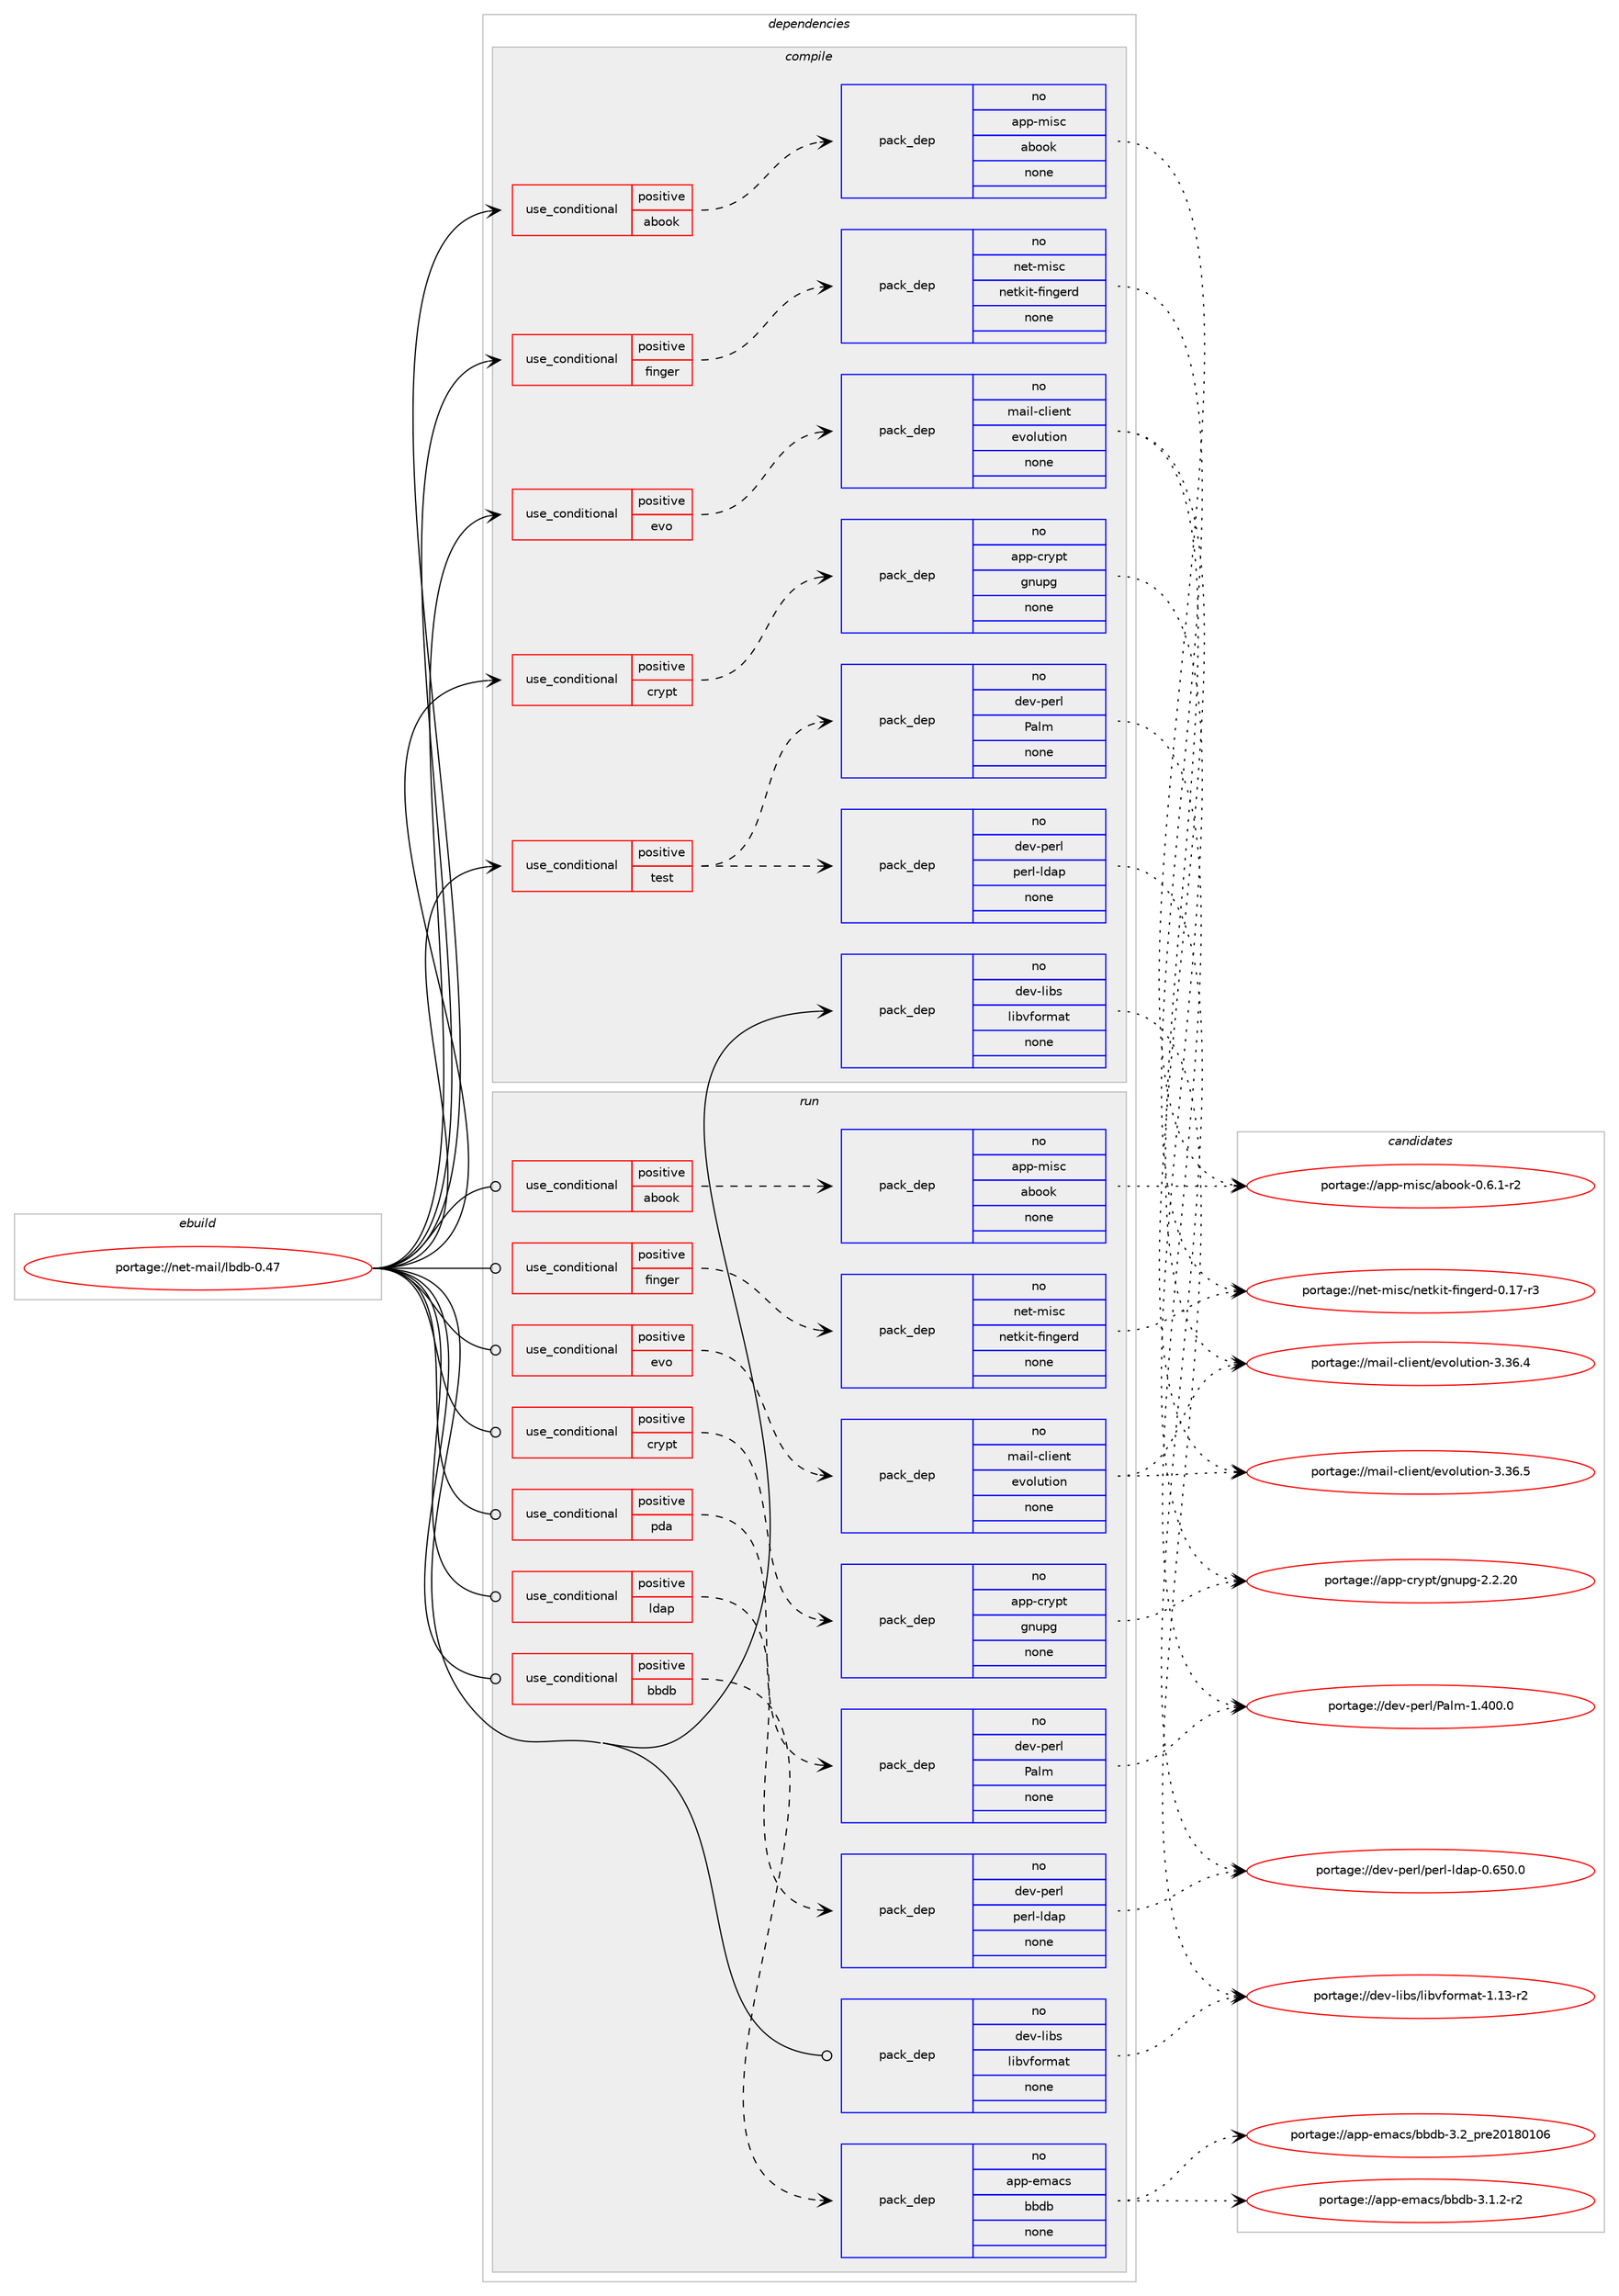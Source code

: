 digraph prolog {

# *************
# Graph options
# *************

newrank=true;
concentrate=true;
compound=true;
graph [rankdir=LR,fontname=Helvetica,fontsize=10,ranksep=1.5];#, ranksep=2.5, nodesep=0.2];
edge  [arrowhead=vee];
node  [fontname=Helvetica,fontsize=10];

# **********
# The ebuild
# **********

subgraph cluster_leftcol {
color=gray;
rank=same;
label=<<i>ebuild</i>>;
id [label="portage://net-mail/lbdb-0.47", color=red, width=4, href="../net-mail/lbdb-0.47.svg"];
}

# ****************
# The dependencies
# ****************

subgraph cluster_midcol {
color=gray;
label=<<i>dependencies</i>>;
subgraph cluster_compile {
fillcolor="#eeeeee";
style=filled;
label=<<i>compile</i>>;
subgraph cond588 {
dependency3937 [label=<<TABLE BORDER="0" CELLBORDER="1" CELLSPACING="0" CELLPADDING="4"><TR><TD ROWSPAN="3" CELLPADDING="10">use_conditional</TD></TR><TR><TD>positive</TD></TR><TR><TD>abook</TD></TR></TABLE>>, shape=none, color=red];
subgraph pack3280 {
dependency3938 [label=<<TABLE BORDER="0" CELLBORDER="1" CELLSPACING="0" CELLPADDING="4" WIDTH="220"><TR><TD ROWSPAN="6" CELLPADDING="30">pack_dep</TD></TR><TR><TD WIDTH="110">no</TD></TR><TR><TD>app-misc</TD></TR><TR><TD>abook</TD></TR><TR><TD>none</TD></TR><TR><TD></TD></TR></TABLE>>, shape=none, color=blue];
}
dependency3937:e -> dependency3938:w [weight=20,style="dashed",arrowhead="vee"];
}
id:e -> dependency3937:w [weight=20,style="solid",arrowhead="vee"];
subgraph cond589 {
dependency3939 [label=<<TABLE BORDER="0" CELLBORDER="1" CELLSPACING="0" CELLPADDING="4"><TR><TD ROWSPAN="3" CELLPADDING="10">use_conditional</TD></TR><TR><TD>positive</TD></TR><TR><TD>crypt</TD></TR></TABLE>>, shape=none, color=red];
subgraph pack3281 {
dependency3940 [label=<<TABLE BORDER="0" CELLBORDER="1" CELLSPACING="0" CELLPADDING="4" WIDTH="220"><TR><TD ROWSPAN="6" CELLPADDING="30">pack_dep</TD></TR><TR><TD WIDTH="110">no</TD></TR><TR><TD>app-crypt</TD></TR><TR><TD>gnupg</TD></TR><TR><TD>none</TD></TR><TR><TD></TD></TR></TABLE>>, shape=none, color=blue];
}
dependency3939:e -> dependency3940:w [weight=20,style="dashed",arrowhead="vee"];
}
id:e -> dependency3939:w [weight=20,style="solid",arrowhead="vee"];
subgraph cond590 {
dependency3941 [label=<<TABLE BORDER="0" CELLBORDER="1" CELLSPACING="0" CELLPADDING="4"><TR><TD ROWSPAN="3" CELLPADDING="10">use_conditional</TD></TR><TR><TD>positive</TD></TR><TR><TD>evo</TD></TR></TABLE>>, shape=none, color=red];
subgraph pack3282 {
dependency3942 [label=<<TABLE BORDER="0" CELLBORDER="1" CELLSPACING="0" CELLPADDING="4" WIDTH="220"><TR><TD ROWSPAN="6" CELLPADDING="30">pack_dep</TD></TR><TR><TD WIDTH="110">no</TD></TR><TR><TD>mail-client</TD></TR><TR><TD>evolution</TD></TR><TR><TD>none</TD></TR><TR><TD></TD></TR></TABLE>>, shape=none, color=blue];
}
dependency3941:e -> dependency3942:w [weight=20,style="dashed",arrowhead="vee"];
}
id:e -> dependency3941:w [weight=20,style="solid",arrowhead="vee"];
subgraph cond591 {
dependency3943 [label=<<TABLE BORDER="0" CELLBORDER="1" CELLSPACING="0" CELLPADDING="4"><TR><TD ROWSPAN="3" CELLPADDING="10">use_conditional</TD></TR><TR><TD>positive</TD></TR><TR><TD>finger</TD></TR></TABLE>>, shape=none, color=red];
subgraph pack3283 {
dependency3944 [label=<<TABLE BORDER="0" CELLBORDER="1" CELLSPACING="0" CELLPADDING="4" WIDTH="220"><TR><TD ROWSPAN="6" CELLPADDING="30">pack_dep</TD></TR><TR><TD WIDTH="110">no</TD></TR><TR><TD>net-misc</TD></TR><TR><TD>netkit-fingerd</TD></TR><TR><TD>none</TD></TR><TR><TD></TD></TR></TABLE>>, shape=none, color=blue];
}
dependency3943:e -> dependency3944:w [weight=20,style="dashed",arrowhead="vee"];
}
id:e -> dependency3943:w [weight=20,style="solid",arrowhead="vee"];
subgraph cond592 {
dependency3945 [label=<<TABLE BORDER="0" CELLBORDER="1" CELLSPACING="0" CELLPADDING="4"><TR><TD ROWSPAN="3" CELLPADDING="10">use_conditional</TD></TR><TR><TD>positive</TD></TR><TR><TD>test</TD></TR></TABLE>>, shape=none, color=red];
subgraph pack3284 {
dependency3946 [label=<<TABLE BORDER="0" CELLBORDER="1" CELLSPACING="0" CELLPADDING="4" WIDTH="220"><TR><TD ROWSPAN="6" CELLPADDING="30">pack_dep</TD></TR><TR><TD WIDTH="110">no</TD></TR><TR><TD>dev-perl</TD></TR><TR><TD>Palm</TD></TR><TR><TD>none</TD></TR><TR><TD></TD></TR></TABLE>>, shape=none, color=blue];
}
dependency3945:e -> dependency3946:w [weight=20,style="dashed",arrowhead="vee"];
subgraph pack3285 {
dependency3947 [label=<<TABLE BORDER="0" CELLBORDER="1" CELLSPACING="0" CELLPADDING="4" WIDTH="220"><TR><TD ROWSPAN="6" CELLPADDING="30">pack_dep</TD></TR><TR><TD WIDTH="110">no</TD></TR><TR><TD>dev-perl</TD></TR><TR><TD>perl-ldap</TD></TR><TR><TD>none</TD></TR><TR><TD></TD></TR></TABLE>>, shape=none, color=blue];
}
dependency3945:e -> dependency3947:w [weight=20,style="dashed",arrowhead="vee"];
}
id:e -> dependency3945:w [weight=20,style="solid",arrowhead="vee"];
subgraph pack3286 {
dependency3948 [label=<<TABLE BORDER="0" CELLBORDER="1" CELLSPACING="0" CELLPADDING="4" WIDTH="220"><TR><TD ROWSPAN="6" CELLPADDING="30">pack_dep</TD></TR><TR><TD WIDTH="110">no</TD></TR><TR><TD>dev-libs</TD></TR><TR><TD>libvformat</TD></TR><TR><TD>none</TD></TR><TR><TD></TD></TR></TABLE>>, shape=none, color=blue];
}
id:e -> dependency3948:w [weight=20,style="solid",arrowhead="vee"];
}
subgraph cluster_compileandrun {
fillcolor="#eeeeee";
style=filled;
label=<<i>compile and run</i>>;
}
subgraph cluster_run {
fillcolor="#eeeeee";
style=filled;
label=<<i>run</i>>;
subgraph cond593 {
dependency3949 [label=<<TABLE BORDER="0" CELLBORDER="1" CELLSPACING="0" CELLPADDING="4"><TR><TD ROWSPAN="3" CELLPADDING="10">use_conditional</TD></TR><TR><TD>positive</TD></TR><TR><TD>abook</TD></TR></TABLE>>, shape=none, color=red];
subgraph pack3287 {
dependency3950 [label=<<TABLE BORDER="0" CELLBORDER="1" CELLSPACING="0" CELLPADDING="4" WIDTH="220"><TR><TD ROWSPAN="6" CELLPADDING="30">pack_dep</TD></TR><TR><TD WIDTH="110">no</TD></TR><TR><TD>app-misc</TD></TR><TR><TD>abook</TD></TR><TR><TD>none</TD></TR><TR><TD></TD></TR></TABLE>>, shape=none, color=blue];
}
dependency3949:e -> dependency3950:w [weight=20,style="dashed",arrowhead="vee"];
}
id:e -> dependency3949:w [weight=20,style="solid",arrowhead="odot"];
subgraph cond594 {
dependency3951 [label=<<TABLE BORDER="0" CELLBORDER="1" CELLSPACING="0" CELLPADDING="4"><TR><TD ROWSPAN="3" CELLPADDING="10">use_conditional</TD></TR><TR><TD>positive</TD></TR><TR><TD>bbdb</TD></TR></TABLE>>, shape=none, color=red];
subgraph pack3288 {
dependency3952 [label=<<TABLE BORDER="0" CELLBORDER="1" CELLSPACING="0" CELLPADDING="4" WIDTH="220"><TR><TD ROWSPAN="6" CELLPADDING="30">pack_dep</TD></TR><TR><TD WIDTH="110">no</TD></TR><TR><TD>app-emacs</TD></TR><TR><TD>bbdb</TD></TR><TR><TD>none</TD></TR><TR><TD></TD></TR></TABLE>>, shape=none, color=blue];
}
dependency3951:e -> dependency3952:w [weight=20,style="dashed",arrowhead="vee"];
}
id:e -> dependency3951:w [weight=20,style="solid",arrowhead="odot"];
subgraph cond595 {
dependency3953 [label=<<TABLE BORDER="0" CELLBORDER="1" CELLSPACING="0" CELLPADDING="4"><TR><TD ROWSPAN="3" CELLPADDING="10">use_conditional</TD></TR><TR><TD>positive</TD></TR><TR><TD>crypt</TD></TR></TABLE>>, shape=none, color=red];
subgraph pack3289 {
dependency3954 [label=<<TABLE BORDER="0" CELLBORDER="1" CELLSPACING="0" CELLPADDING="4" WIDTH="220"><TR><TD ROWSPAN="6" CELLPADDING="30">pack_dep</TD></TR><TR><TD WIDTH="110">no</TD></TR><TR><TD>app-crypt</TD></TR><TR><TD>gnupg</TD></TR><TR><TD>none</TD></TR><TR><TD></TD></TR></TABLE>>, shape=none, color=blue];
}
dependency3953:e -> dependency3954:w [weight=20,style="dashed",arrowhead="vee"];
}
id:e -> dependency3953:w [weight=20,style="solid",arrowhead="odot"];
subgraph cond596 {
dependency3955 [label=<<TABLE BORDER="0" CELLBORDER="1" CELLSPACING="0" CELLPADDING="4"><TR><TD ROWSPAN="3" CELLPADDING="10">use_conditional</TD></TR><TR><TD>positive</TD></TR><TR><TD>evo</TD></TR></TABLE>>, shape=none, color=red];
subgraph pack3290 {
dependency3956 [label=<<TABLE BORDER="0" CELLBORDER="1" CELLSPACING="0" CELLPADDING="4" WIDTH="220"><TR><TD ROWSPAN="6" CELLPADDING="30">pack_dep</TD></TR><TR><TD WIDTH="110">no</TD></TR><TR><TD>mail-client</TD></TR><TR><TD>evolution</TD></TR><TR><TD>none</TD></TR><TR><TD></TD></TR></TABLE>>, shape=none, color=blue];
}
dependency3955:e -> dependency3956:w [weight=20,style="dashed",arrowhead="vee"];
}
id:e -> dependency3955:w [weight=20,style="solid",arrowhead="odot"];
subgraph cond597 {
dependency3957 [label=<<TABLE BORDER="0" CELLBORDER="1" CELLSPACING="0" CELLPADDING="4"><TR><TD ROWSPAN="3" CELLPADDING="10">use_conditional</TD></TR><TR><TD>positive</TD></TR><TR><TD>finger</TD></TR></TABLE>>, shape=none, color=red];
subgraph pack3291 {
dependency3958 [label=<<TABLE BORDER="0" CELLBORDER="1" CELLSPACING="0" CELLPADDING="4" WIDTH="220"><TR><TD ROWSPAN="6" CELLPADDING="30">pack_dep</TD></TR><TR><TD WIDTH="110">no</TD></TR><TR><TD>net-misc</TD></TR><TR><TD>netkit-fingerd</TD></TR><TR><TD>none</TD></TR><TR><TD></TD></TR></TABLE>>, shape=none, color=blue];
}
dependency3957:e -> dependency3958:w [weight=20,style="dashed",arrowhead="vee"];
}
id:e -> dependency3957:w [weight=20,style="solid",arrowhead="odot"];
subgraph cond598 {
dependency3959 [label=<<TABLE BORDER="0" CELLBORDER="1" CELLSPACING="0" CELLPADDING="4"><TR><TD ROWSPAN="3" CELLPADDING="10">use_conditional</TD></TR><TR><TD>positive</TD></TR><TR><TD>ldap</TD></TR></TABLE>>, shape=none, color=red];
subgraph pack3292 {
dependency3960 [label=<<TABLE BORDER="0" CELLBORDER="1" CELLSPACING="0" CELLPADDING="4" WIDTH="220"><TR><TD ROWSPAN="6" CELLPADDING="30">pack_dep</TD></TR><TR><TD WIDTH="110">no</TD></TR><TR><TD>dev-perl</TD></TR><TR><TD>perl-ldap</TD></TR><TR><TD>none</TD></TR><TR><TD></TD></TR></TABLE>>, shape=none, color=blue];
}
dependency3959:e -> dependency3960:w [weight=20,style="dashed",arrowhead="vee"];
}
id:e -> dependency3959:w [weight=20,style="solid",arrowhead="odot"];
subgraph cond599 {
dependency3961 [label=<<TABLE BORDER="0" CELLBORDER="1" CELLSPACING="0" CELLPADDING="4"><TR><TD ROWSPAN="3" CELLPADDING="10">use_conditional</TD></TR><TR><TD>positive</TD></TR><TR><TD>pda</TD></TR></TABLE>>, shape=none, color=red];
subgraph pack3293 {
dependency3962 [label=<<TABLE BORDER="0" CELLBORDER="1" CELLSPACING="0" CELLPADDING="4" WIDTH="220"><TR><TD ROWSPAN="6" CELLPADDING="30">pack_dep</TD></TR><TR><TD WIDTH="110">no</TD></TR><TR><TD>dev-perl</TD></TR><TR><TD>Palm</TD></TR><TR><TD>none</TD></TR><TR><TD></TD></TR></TABLE>>, shape=none, color=blue];
}
dependency3961:e -> dependency3962:w [weight=20,style="dashed",arrowhead="vee"];
}
id:e -> dependency3961:w [weight=20,style="solid",arrowhead="odot"];
subgraph pack3294 {
dependency3963 [label=<<TABLE BORDER="0" CELLBORDER="1" CELLSPACING="0" CELLPADDING="4" WIDTH="220"><TR><TD ROWSPAN="6" CELLPADDING="30">pack_dep</TD></TR><TR><TD WIDTH="110">no</TD></TR><TR><TD>dev-libs</TD></TR><TR><TD>libvformat</TD></TR><TR><TD>none</TD></TR><TR><TD></TD></TR></TABLE>>, shape=none, color=blue];
}
id:e -> dependency3963:w [weight=20,style="solid",arrowhead="odot"];
}
}

# **************
# The candidates
# **************

subgraph cluster_choices {
rank=same;
color=gray;
label=<<i>candidates</i>>;

subgraph choice3280 {
color=black;
nodesep=1;
choice9711211245109105115994797981111111074548465446494511450 [label="portage://app-misc/abook-0.6.1-r2", color=red, width=4,href="../app-misc/abook-0.6.1-r2.svg"];
dependency3938:e -> choice9711211245109105115994797981111111074548465446494511450:w [style=dotted,weight="100"];
}
subgraph choice3281 {
color=black;
nodesep=1;
choice9711211245991141211121164710311011711210345504650465048 [label="portage://app-crypt/gnupg-2.2.20", color=red, width=4,href="../app-crypt/gnupg-2.2.20.svg"];
dependency3940:e -> choice9711211245991141211121164710311011711210345504650465048:w [style=dotted,weight="100"];
}
subgraph choice3282 {
color=black;
nodesep=1;
choice1099710510845991081051011101164710111811110811711610511111045514651544653 [label="portage://mail-client/evolution-3.36.5", color=red, width=4,href="../mail-client/evolution-3.36.5.svg"];
choice1099710510845991081051011101164710111811110811711610511111045514651544652 [label="portage://mail-client/evolution-3.36.4", color=red, width=4,href="../mail-client/evolution-3.36.4.svg"];
dependency3942:e -> choice1099710510845991081051011101164710111811110811711610511111045514651544653:w [style=dotted,weight="100"];
dependency3942:e -> choice1099710510845991081051011101164710111811110811711610511111045514651544652:w [style=dotted,weight="100"];
}
subgraph choice3283 {
color=black;
nodesep=1;
choice1101011164510910511599471101011161071051164510210511010310111410045484649554511451 [label="portage://net-misc/netkit-fingerd-0.17-r3", color=red, width=4,href="../net-misc/netkit-fingerd-0.17-r3.svg"];
dependency3944:e -> choice1101011164510910511599471101011161071051164510210511010310111410045484649554511451:w [style=dotted,weight="100"];
}
subgraph choice3284 {
color=black;
nodesep=1;
choice100101118451121011141084780971081094549465248484648 [label="portage://dev-perl/Palm-1.400.0", color=red, width=4,href="../dev-perl/Palm-1.400.0.svg"];
dependency3946:e -> choice100101118451121011141084780971081094549465248484648:w [style=dotted,weight="100"];
}
subgraph choice3285 {
color=black;
nodesep=1;
choice100101118451121011141084711210111410845108100971124548465453484648 [label="portage://dev-perl/perl-ldap-0.650.0", color=red, width=4,href="../dev-perl/perl-ldap-0.650.0.svg"];
dependency3947:e -> choice100101118451121011141084711210111410845108100971124548465453484648:w [style=dotted,weight="100"];
}
subgraph choice3286 {
color=black;
nodesep=1;
choice100101118451081059811547108105981181021111141099711645494649514511450 [label="portage://dev-libs/libvformat-1.13-r2", color=red, width=4,href="../dev-libs/libvformat-1.13-r2.svg"];
dependency3948:e -> choice100101118451081059811547108105981181021111141099711645494649514511450:w [style=dotted,weight="100"];
}
subgraph choice3287 {
color=black;
nodesep=1;
choice9711211245109105115994797981111111074548465446494511450 [label="portage://app-misc/abook-0.6.1-r2", color=red, width=4,href="../app-misc/abook-0.6.1-r2.svg"];
dependency3950:e -> choice9711211245109105115994797981111111074548465446494511450:w [style=dotted,weight="100"];
}
subgraph choice3288 {
color=black;
nodesep=1;
choice971121124510110997991154798981009845514650951121141015048495648494854 [label="portage://app-emacs/bbdb-3.2_pre20180106", color=red, width=4,href="../app-emacs/bbdb-3.2_pre20180106.svg"];
choice97112112451011099799115479898100984551464946504511450 [label="portage://app-emacs/bbdb-3.1.2-r2", color=red, width=4,href="../app-emacs/bbdb-3.1.2-r2.svg"];
dependency3952:e -> choice971121124510110997991154798981009845514650951121141015048495648494854:w [style=dotted,weight="100"];
dependency3952:e -> choice97112112451011099799115479898100984551464946504511450:w [style=dotted,weight="100"];
}
subgraph choice3289 {
color=black;
nodesep=1;
choice9711211245991141211121164710311011711210345504650465048 [label="portage://app-crypt/gnupg-2.2.20", color=red, width=4,href="../app-crypt/gnupg-2.2.20.svg"];
dependency3954:e -> choice9711211245991141211121164710311011711210345504650465048:w [style=dotted,weight="100"];
}
subgraph choice3290 {
color=black;
nodesep=1;
choice1099710510845991081051011101164710111811110811711610511111045514651544653 [label="portage://mail-client/evolution-3.36.5", color=red, width=4,href="../mail-client/evolution-3.36.5.svg"];
choice1099710510845991081051011101164710111811110811711610511111045514651544652 [label="portage://mail-client/evolution-3.36.4", color=red, width=4,href="../mail-client/evolution-3.36.4.svg"];
dependency3956:e -> choice1099710510845991081051011101164710111811110811711610511111045514651544653:w [style=dotted,weight="100"];
dependency3956:e -> choice1099710510845991081051011101164710111811110811711610511111045514651544652:w [style=dotted,weight="100"];
}
subgraph choice3291 {
color=black;
nodesep=1;
choice1101011164510910511599471101011161071051164510210511010310111410045484649554511451 [label="portage://net-misc/netkit-fingerd-0.17-r3", color=red, width=4,href="../net-misc/netkit-fingerd-0.17-r3.svg"];
dependency3958:e -> choice1101011164510910511599471101011161071051164510210511010310111410045484649554511451:w [style=dotted,weight="100"];
}
subgraph choice3292 {
color=black;
nodesep=1;
choice100101118451121011141084711210111410845108100971124548465453484648 [label="portage://dev-perl/perl-ldap-0.650.0", color=red, width=4,href="../dev-perl/perl-ldap-0.650.0.svg"];
dependency3960:e -> choice100101118451121011141084711210111410845108100971124548465453484648:w [style=dotted,weight="100"];
}
subgraph choice3293 {
color=black;
nodesep=1;
choice100101118451121011141084780971081094549465248484648 [label="portage://dev-perl/Palm-1.400.0", color=red, width=4,href="../dev-perl/Palm-1.400.0.svg"];
dependency3962:e -> choice100101118451121011141084780971081094549465248484648:w [style=dotted,weight="100"];
}
subgraph choice3294 {
color=black;
nodesep=1;
choice100101118451081059811547108105981181021111141099711645494649514511450 [label="portage://dev-libs/libvformat-1.13-r2", color=red, width=4,href="../dev-libs/libvformat-1.13-r2.svg"];
dependency3963:e -> choice100101118451081059811547108105981181021111141099711645494649514511450:w [style=dotted,weight="100"];
}
}

}
